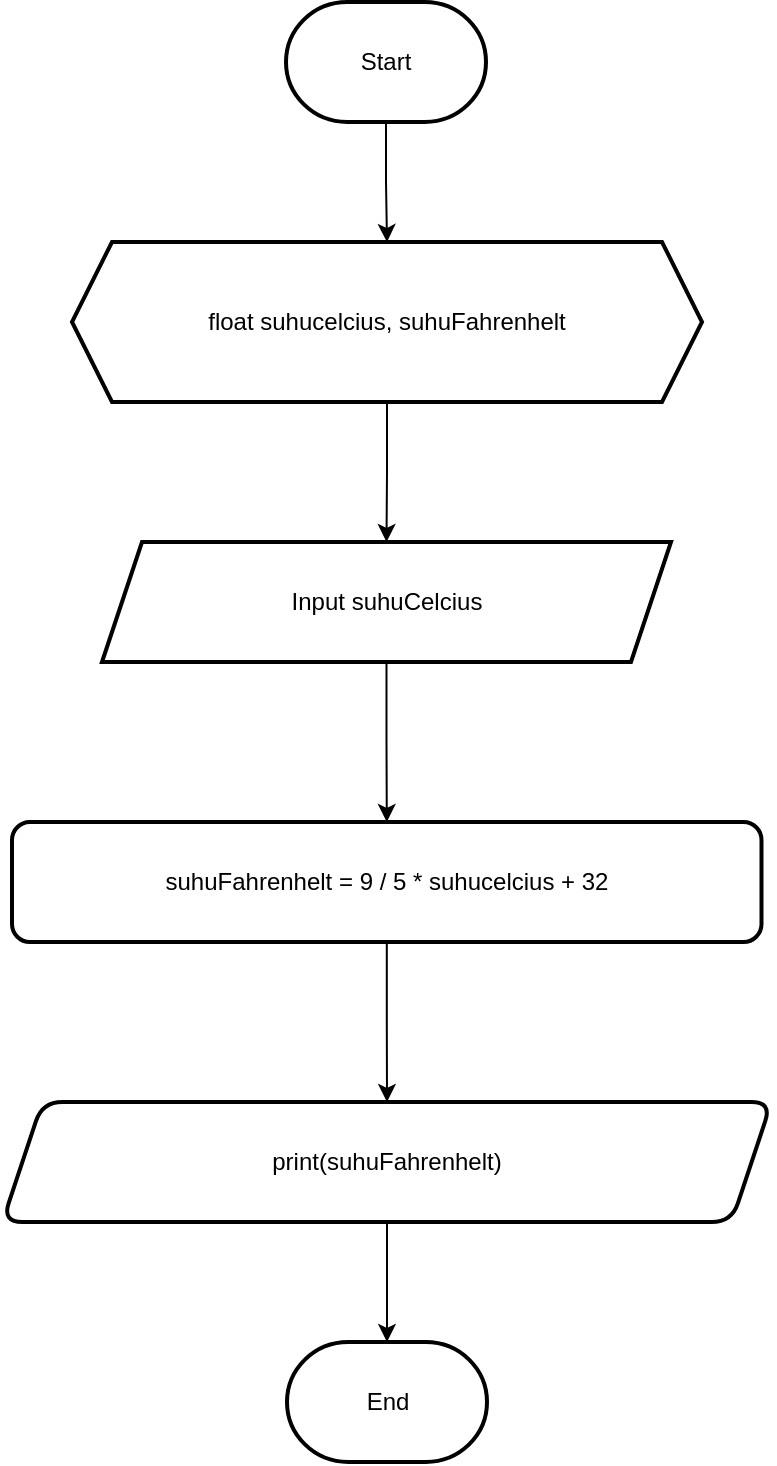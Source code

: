 <mxfile version="21.8.2" type="github">
  <diagram name="Page-1" id="SuahV329DLeM_8vlrauv">
    <mxGraphModel dx="1679" dy="963" grid="1" gridSize="10" guides="1" tooltips="1" connect="1" arrows="1" fold="1" page="1" pageScale="1" pageWidth="850" pageHeight="1100" math="0" shadow="0">
      <root>
        <mxCell id="0" />
        <mxCell id="1" parent="0" />
        <mxCell id="xIM4vj718ztc52U9CI9m-3" value="" style="edgeStyle=orthogonalEdgeStyle;rounded=0;orthogonalLoop=1;jettySize=auto;html=1;" edge="1" parent="1" source="xIM4vj718ztc52U9CI9m-1" target="xIM4vj718ztc52U9CI9m-2">
          <mxGeometry relative="1" as="geometry" />
        </mxCell>
        <mxCell id="xIM4vj718ztc52U9CI9m-1" value="Start" style="strokeWidth=2;html=1;shape=mxgraph.flowchart.terminator;whiteSpace=wrap;" vertex="1" parent="1">
          <mxGeometry x="375" y="40" width="100" height="60" as="geometry" />
        </mxCell>
        <mxCell id="xIM4vj718ztc52U9CI9m-5" value="" style="edgeStyle=orthogonalEdgeStyle;rounded=0;orthogonalLoop=1;jettySize=auto;html=1;" edge="1" parent="1" source="xIM4vj718ztc52U9CI9m-2" target="xIM4vj718ztc52U9CI9m-4">
          <mxGeometry relative="1" as="geometry" />
        </mxCell>
        <mxCell id="xIM4vj718ztc52U9CI9m-2" value="float&amp;nbsp;suhucelcius,&amp;nbsp;suhuFahrenhelt" style="shape=hexagon;perimeter=hexagonPerimeter2;whiteSpace=wrap;html=1;fixedSize=1;strokeWidth=2;" vertex="1" parent="1">
          <mxGeometry x="268" y="160" width="315" height="80" as="geometry" />
        </mxCell>
        <mxCell id="xIM4vj718ztc52U9CI9m-7" value="" style="edgeStyle=orthogonalEdgeStyle;rounded=0;orthogonalLoop=1;jettySize=auto;html=1;" edge="1" parent="1" source="xIM4vj718ztc52U9CI9m-4" target="xIM4vj718ztc52U9CI9m-6">
          <mxGeometry relative="1" as="geometry" />
        </mxCell>
        <mxCell id="xIM4vj718ztc52U9CI9m-4" value="Input suhuCelcius" style="shape=parallelogram;perimeter=parallelogramPerimeter;whiteSpace=wrap;html=1;fixedSize=1;strokeWidth=2;" vertex="1" parent="1">
          <mxGeometry x="283" y="310" width="284.5" height="60" as="geometry" />
        </mxCell>
        <mxCell id="xIM4vj718ztc52U9CI9m-9" value="" style="edgeStyle=orthogonalEdgeStyle;rounded=0;orthogonalLoop=1;jettySize=auto;html=1;" edge="1" parent="1" source="xIM4vj718ztc52U9CI9m-6" target="xIM4vj718ztc52U9CI9m-8">
          <mxGeometry relative="1" as="geometry" />
        </mxCell>
        <mxCell id="xIM4vj718ztc52U9CI9m-6" value="&lt;div&gt;suhuFahrenhelt = 9 / 5 * suhucelcius + 32&lt;/div&gt;" style="rounded=1;whiteSpace=wrap;html=1;strokeWidth=2;" vertex="1" parent="1">
          <mxGeometry x="238" y="450" width="374.75" height="60" as="geometry" />
        </mxCell>
        <mxCell id="xIM4vj718ztc52U9CI9m-11" value="" style="edgeStyle=orthogonalEdgeStyle;rounded=0;orthogonalLoop=1;jettySize=auto;html=1;" edge="1" parent="1" source="xIM4vj718ztc52U9CI9m-8" target="xIM4vj718ztc52U9CI9m-10">
          <mxGeometry relative="1" as="geometry" />
        </mxCell>
        <mxCell id="xIM4vj718ztc52U9CI9m-8" value="print(suhuFahrenhelt)" style="shape=parallelogram;perimeter=parallelogramPerimeter;whiteSpace=wrap;html=1;fixedSize=1;rounded=1;strokeWidth=2;" vertex="1" parent="1">
          <mxGeometry x="233.18" y="590" width="384.63" height="60" as="geometry" />
        </mxCell>
        <mxCell id="xIM4vj718ztc52U9CI9m-10" value="End" style="strokeWidth=2;html=1;shape=mxgraph.flowchart.terminator;whiteSpace=wrap;" vertex="1" parent="1">
          <mxGeometry x="375.5" y="710" width="100" height="60" as="geometry" />
        </mxCell>
      </root>
    </mxGraphModel>
  </diagram>
</mxfile>
